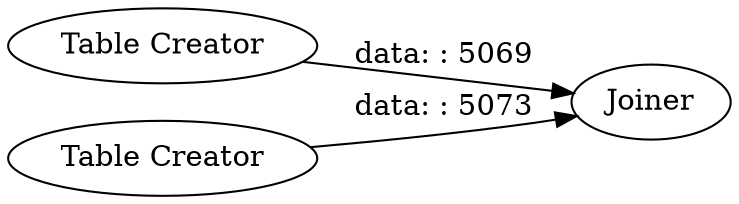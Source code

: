 digraph {
	"-3664523753838592222_2" [label="Table Creator"]
	"-3664523753838592222_1" [label="Table Creator"]
	"-3664523753838592222_3" [label=Joiner]
	"-3664523753838592222_1" -> "-3664523753838592222_3" [label="data: : 5073"]
	"-3664523753838592222_2" -> "-3664523753838592222_3" [label="data: : 5069"]
	rankdir=LR
}
